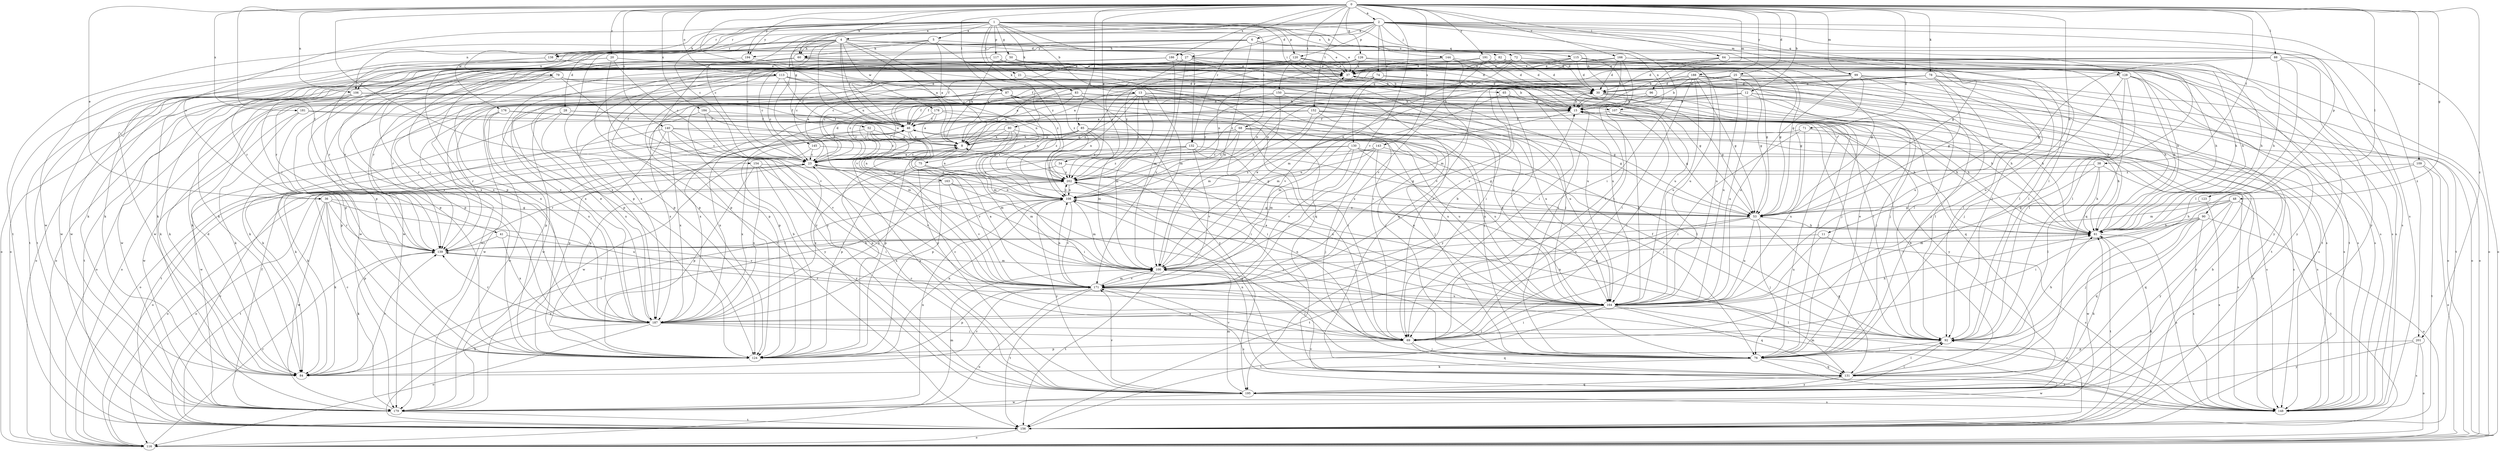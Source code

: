 strict digraph  {
0;
1;
2;
4;
5;
6;
8;
11;
12;
13;
15;
20;
21;
23;
25;
27;
28;
30;
34;
36;
37;
38;
41;
46;
48;
50;
52;
53;
60;
61;
64;
65;
68;
69;
71;
72;
74;
75;
76;
78;
79;
80;
82;
83;
84;
85;
87;
88;
90;
92;
96;
99;
100;
106;
107;
108;
109;
113;
115;
116;
117;
120;
123;
124;
126;
128;
130;
131;
132;
138;
139;
140;
143;
144;
145;
148;
150;
152;
154;
156;
163;
164;
166;
171;
176;
178;
179;
181;
184;
186;
187;
188;
191;
194;
195;
201;
202;
0 -> 2  [label=a];
0 -> 11  [label=b];
0 -> 12  [label=b];
0 -> 20  [label=c];
0 -> 25  [label=d];
0 -> 34  [label=e];
0 -> 36  [label=e];
0 -> 38  [label=f];
0 -> 41  [label=f];
0 -> 46  [label=f];
0 -> 48  [label=g];
0 -> 60  [label=h];
0 -> 64  [label=i];
0 -> 71  [label=j];
0 -> 78  [label=k];
0 -> 85  [label=l];
0 -> 87  [label=l];
0 -> 88  [label=l];
0 -> 90  [label=l];
0 -> 96  [label=m];
0 -> 99  [label=m];
0 -> 106  [label=n];
0 -> 109  [label=o];
0 -> 113  [label=o];
0 -> 126  [label=q];
0 -> 132  [label=r];
0 -> 140  [label=s];
0 -> 143  [label=s];
0 -> 150  [label=t];
0 -> 152  [label=t];
0 -> 154  [label=t];
0 -> 166  [label=v];
0 -> 171  [label=v];
0 -> 181  [label=x];
0 -> 184  [label=x];
0 -> 186  [label=x];
0 -> 188  [label=y];
0 -> 191  [label=y];
0 -> 194  [label=y];
0 -> 201  [label=z];
1 -> 4  [label=a];
1 -> 5  [label=a];
1 -> 13  [label=b];
1 -> 15  [label=b];
1 -> 21  [label=c];
1 -> 23  [label=c];
1 -> 36  [label=e];
1 -> 50  [label=g];
1 -> 52  [label=g];
1 -> 65  [label=i];
1 -> 68  [label=i];
1 -> 79  [label=k];
1 -> 80  [label=k];
1 -> 82  [label=k];
1 -> 83  [label=k];
1 -> 106  [label=n];
1 -> 117  [label=p];
1 -> 120  [label=p];
1 -> 128  [label=q];
1 -> 132  [label=r];
1 -> 138  [label=r];
1 -> 144  [label=s];
1 -> 194  [label=y];
2 -> 6  [label=a];
2 -> 23  [label=c];
2 -> 27  [label=d];
2 -> 53  [label=g];
2 -> 69  [label=i];
2 -> 72  [label=j];
2 -> 74  [label=j];
2 -> 92  [label=l];
2 -> 99  [label=m];
2 -> 120  [label=p];
2 -> 123  [label=p];
2 -> 124  [label=p];
2 -> 128  [label=q];
2 -> 130  [label=q];
2 -> 138  [label=r];
2 -> 145  [label=s];
2 -> 148  [label=s];
2 -> 176  [label=w];
2 -> 201  [label=z];
4 -> 8  [label=a];
4 -> 23  [label=c];
4 -> 27  [label=d];
4 -> 28  [label=d];
4 -> 30  [label=d];
4 -> 37  [label=e];
4 -> 46  [label=f];
4 -> 60  [label=h];
4 -> 75  [label=j];
4 -> 138  [label=r];
4 -> 148  [label=s];
4 -> 156  [label=t];
4 -> 163  [label=u];
4 -> 171  [label=v];
4 -> 178  [label=w];
4 -> 179  [label=w];
5 -> 8  [label=a];
5 -> 46  [label=f];
5 -> 53  [label=g];
5 -> 60  [label=h];
5 -> 106  [label=n];
5 -> 124  [label=p];
5 -> 202  [label=z];
6 -> 37  [label=e];
6 -> 60  [label=h];
6 -> 100  [label=m];
6 -> 107  [label=n];
6 -> 115  [label=o];
6 -> 124  [label=p];
6 -> 138  [label=r];
6 -> 194  [label=y];
8 -> 23  [label=c];
8 -> 100  [label=m];
8 -> 171  [label=v];
11 -> 139  [label=r];
11 -> 148  [label=s];
11 -> 164  [label=u];
12 -> 8  [label=a];
12 -> 15  [label=b];
12 -> 76  [label=j];
12 -> 84  [label=k];
12 -> 92  [label=l];
12 -> 148  [label=s];
12 -> 164  [label=u];
13 -> 46  [label=f];
13 -> 76  [label=j];
13 -> 92  [label=l];
13 -> 100  [label=m];
13 -> 107  [label=n];
13 -> 108  [label=n];
13 -> 116  [label=o];
13 -> 164  [label=u];
13 -> 195  [label=y];
13 -> 202  [label=z];
15 -> 46  [label=f];
15 -> 61  [label=h];
15 -> 100  [label=m];
15 -> 195  [label=y];
20 -> 23  [label=c];
20 -> 37  [label=e];
20 -> 53  [label=g];
20 -> 116  [label=o];
20 -> 179  [label=w];
20 -> 195  [label=y];
21 -> 30  [label=d];
21 -> 187  [label=x];
21 -> 202  [label=z];
23 -> 8  [label=a];
23 -> 30  [label=d];
23 -> 37  [label=e];
23 -> 69  [label=i];
23 -> 116  [label=o];
23 -> 139  [label=r];
23 -> 171  [label=v];
23 -> 202  [label=z];
25 -> 23  [label=c];
25 -> 30  [label=d];
25 -> 53  [label=g];
25 -> 148  [label=s];
25 -> 164  [label=u];
25 -> 179  [label=w];
25 -> 187  [label=x];
25 -> 195  [label=y];
27 -> 37  [label=e];
27 -> 46  [label=f];
27 -> 69  [label=i];
27 -> 92  [label=l];
27 -> 156  [label=t];
27 -> 164  [label=u];
27 -> 171  [label=v];
27 -> 187  [label=x];
27 -> 202  [label=z];
28 -> 46  [label=f];
28 -> 76  [label=j];
28 -> 84  [label=k];
28 -> 187  [label=x];
30 -> 15  [label=b];
30 -> 53  [label=g];
30 -> 61  [label=h];
30 -> 124  [label=p];
30 -> 131  [label=q];
34 -> 164  [label=u];
34 -> 187  [label=x];
34 -> 202  [label=z];
36 -> 53  [label=g];
36 -> 84  [label=k];
36 -> 124  [label=p];
36 -> 139  [label=r];
36 -> 156  [label=t];
36 -> 164  [label=u];
36 -> 179  [label=w];
37 -> 30  [label=d];
37 -> 46  [label=f];
37 -> 53  [label=g];
37 -> 76  [label=j];
37 -> 108  [label=n];
37 -> 116  [label=o];
38 -> 61  [label=h];
38 -> 69  [label=i];
38 -> 92  [label=l];
38 -> 148  [label=s];
38 -> 202  [label=z];
41 -> 139  [label=r];
41 -> 171  [label=v];
41 -> 187  [label=x];
46 -> 8  [label=a];
46 -> 69  [label=i];
46 -> 124  [label=p];
46 -> 164  [label=u];
46 -> 179  [label=w];
48 -> 53  [label=g];
48 -> 61  [label=h];
48 -> 69  [label=i];
48 -> 131  [label=q];
48 -> 156  [label=t];
48 -> 195  [label=y];
50 -> 23  [label=c];
50 -> 37  [label=e];
50 -> 53  [label=g];
50 -> 69  [label=i];
50 -> 124  [label=p];
50 -> 156  [label=t];
52 -> 8  [label=a];
52 -> 23  [label=c];
52 -> 108  [label=n];
52 -> 187  [label=x];
52 -> 195  [label=y];
53 -> 61  [label=h];
53 -> 76  [label=j];
53 -> 131  [label=q];
53 -> 156  [label=t];
53 -> 164  [label=u];
53 -> 171  [label=v];
53 -> 202  [label=z];
60 -> 37  [label=e];
60 -> 84  [label=k];
60 -> 92  [label=l];
60 -> 124  [label=p];
60 -> 131  [label=q];
60 -> 187  [label=x];
60 -> 195  [label=y];
61 -> 139  [label=r];
61 -> 148  [label=s];
61 -> 156  [label=t];
61 -> 202  [label=z];
64 -> 15  [label=b];
64 -> 30  [label=d];
64 -> 37  [label=e];
64 -> 61  [label=h];
64 -> 92  [label=l];
64 -> 124  [label=p];
64 -> 148  [label=s];
65 -> 15  [label=b];
65 -> 76  [label=j];
65 -> 100  [label=m];
65 -> 195  [label=y];
68 -> 8  [label=a];
68 -> 23  [label=c];
68 -> 69  [label=i];
68 -> 92  [label=l];
68 -> 116  [label=o];
68 -> 148  [label=s];
68 -> 164  [label=u];
68 -> 202  [label=z];
69 -> 23  [label=c];
69 -> 76  [label=j];
69 -> 124  [label=p];
69 -> 131  [label=q];
71 -> 8  [label=a];
71 -> 61  [label=h];
71 -> 69  [label=i];
71 -> 164  [label=u];
72 -> 23  [label=c];
72 -> 30  [label=d];
72 -> 37  [label=e];
72 -> 100  [label=m];
72 -> 124  [label=p];
72 -> 148  [label=s];
72 -> 156  [label=t];
74 -> 8  [label=a];
74 -> 30  [label=d];
74 -> 108  [label=n];
74 -> 116  [label=o];
74 -> 124  [label=p];
74 -> 148  [label=s];
74 -> 171  [label=v];
75 -> 100  [label=m];
75 -> 187  [label=x];
75 -> 202  [label=z];
76 -> 37  [label=e];
76 -> 84  [label=k];
76 -> 131  [label=q];
76 -> 148  [label=s];
76 -> 171  [label=v];
78 -> 30  [label=d];
78 -> 53  [label=g];
78 -> 108  [label=n];
78 -> 116  [label=o];
78 -> 156  [label=t];
78 -> 164  [label=u];
78 -> 171  [label=v];
79 -> 15  [label=b];
79 -> 30  [label=d];
79 -> 84  [label=k];
79 -> 116  [label=o];
79 -> 171  [label=v];
79 -> 187  [label=x];
80 -> 8  [label=a];
80 -> 108  [label=n];
80 -> 124  [label=p];
80 -> 148  [label=s];
80 -> 156  [label=t];
80 -> 202  [label=z];
82 -> 23  [label=c];
82 -> 30  [label=d];
82 -> 37  [label=e];
82 -> 53  [label=g];
82 -> 61  [label=h];
82 -> 139  [label=r];
83 -> 8  [label=a];
83 -> 15  [label=b];
83 -> 46  [label=f];
83 -> 61  [label=h];
83 -> 179  [label=w];
83 -> 195  [label=y];
84 -> 30  [label=d];
84 -> 139  [label=r];
84 -> 171  [label=v];
84 -> 202  [label=z];
85 -> 8  [label=a];
85 -> 100  [label=m];
85 -> 124  [label=p];
85 -> 148  [label=s];
85 -> 164  [label=u];
85 -> 179  [label=w];
85 -> 202  [label=z];
87 -> 15  [label=b];
87 -> 61  [label=h];
87 -> 69  [label=i];
87 -> 76  [label=j];
87 -> 84  [label=k];
87 -> 108  [label=n];
87 -> 116  [label=o];
87 -> 124  [label=p];
87 -> 139  [label=r];
88 -> 37  [label=e];
88 -> 53  [label=g];
88 -> 61  [label=h];
88 -> 92  [label=l];
88 -> 100  [label=m];
88 -> 116  [label=o];
88 -> 139  [label=r];
88 -> 195  [label=y];
90 -> 61  [label=h];
90 -> 76  [label=j];
90 -> 100  [label=m];
90 -> 116  [label=o];
90 -> 131  [label=q];
90 -> 148  [label=s];
90 -> 179  [label=w];
92 -> 46  [label=f];
92 -> 61  [label=h];
92 -> 76  [label=j];
92 -> 108  [label=n];
96 -> 15  [label=b];
96 -> 23  [label=c];
96 -> 148  [label=s];
99 -> 8  [label=a];
99 -> 30  [label=d];
99 -> 53  [label=g];
99 -> 61  [label=h];
99 -> 76  [label=j];
99 -> 92  [label=l];
99 -> 164  [label=u];
99 -> 171  [label=v];
100 -> 37  [label=e];
100 -> 76  [label=j];
100 -> 156  [label=t];
100 -> 171  [label=v];
106 -> 15  [label=b];
106 -> 46  [label=f];
106 -> 53  [label=g];
106 -> 84  [label=k];
106 -> 124  [label=p];
106 -> 139  [label=r];
106 -> 156  [label=t];
107 -> 46  [label=f];
107 -> 53  [label=g];
107 -> 61  [label=h];
107 -> 69  [label=i];
108 -> 53  [label=g];
108 -> 100  [label=m];
108 -> 171  [label=v];
108 -> 187  [label=x];
108 -> 195  [label=y];
108 -> 202  [label=z];
109 -> 100  [label=m];
109 -> 116  [label=o];
109 -> 156  [label=t];
109 -> 202  [label=z];
113 -> 23  [label=c];
113 -> 30  [label=d];
113 -> 46  [label=f];
113 -> 116  [label=o];
113 -> 139  [label=r];
113 -> 164  [label=u];
113 -> 179  [label=w];
113 -> 202  [label=z];
115 -> 30  [label=d];
115 -> 37  [label=e];
115 -> 46  [label=f];
115 -> 61  [label=h];
115 -> 69  [label=i];
115 -> 92  [label=l];
115 -> 116  [label=o];
115 -> 187  [label=x];
116 -> 139  [label=r];
117 -> 8  [label=a];
117 -> 15  [label=b];
117 -> 37  [label=e];
117 -> 76  [label=j];
117 -> 100  [label=m];
117 -> 124  [label=p];
117 -> 139  [label=r];
117 -> 156  [label=t];
120 -> 15  [label=b];
120 -> 37  [label=e];
120 -> 61  [label=h];
120 -> 84  [label=k];
120 -> 124  [label=p];
120 -> 164  [label=u];
120 -> 179  [label=w];
120 -> 202  [label=z];
123 -> 53  [label=g];
123 -> 148  [label=s];
124 -> 15  [label=b];
124 -> 108  [label=n];
126 -> 8  [label=a];
126 -> 37  [label=e];
126 -> 108  [label=n];
126 -> 124  [label=p];
126 -> 156  [label=t];
126 -> 164  [label=u];
128 -> 30  [label=d];
128 -> 61  [label=h];
128 -> 76  [label=j];
128 -> 92  [label=l];
128 -> 148  [label=s];
128 -> 164  [label=u];
128 -> 195  [label=y];
130 -> 23  [label=c];
130 -> 76  [label=j];
130 -> 84  [label=k];
130 -> 100  [label=m];
130 -> 148  [label=s];
130 -> 171  [label=v];
130 -> 195  [label=y];
131 -> 15  [label=b];
131 -> 92  [label=l];
131 -> 108  [label=n];
131 -> 179  [label=w];
131 -> 195  [label=y];
132 -> 23  [label=c];
132 -> 53  [label=g];
132 -> 124  [label=p];
132 -> 131  [label=q];
132 -> 171  [label=v];
132 -> 202  [label=z];
138 -> 108  [label=n];
138 -> 139  [label=r];
138 -> 179  [label=w];
139 -> 61  [label=h];
139 -> 84  [label=k];
139 -> 100  [label=m];
140 -> 8  [label=a];
140 -> 23  [label=c];
140 -> 84  [label=k];
140 -> 124  [label=p];
140 -> 164  [label=u];
140 -> 171  [label=v];
140 -> 187  [label=x];
143 -> 23  [label=c];
143 -> 53  [label=g];
143 -> 76  [label=j];
143 -> 108  [label=n];
143 -> 124  [label=p];
143 -> 164  [label=u];
144 -> 37  [label=e];
144 -> 69  [label=i];
144 -> 76  [label=j];
144 -> 131  [label=q];
144 -> 139  [label=r];
144 -> 164  [label=u];
145 -> 23  [label=c];
145 -> 53  [label=g];
145 -> 187  [label=x];
148 -> 100  [label=m];
148 -> 171  [label=v];
150 -> 15  [label=b];
150 -> 76  [label=j];
150 -> 100  [label=m];
150 -> 139  [label=r];
150 -> 164  [label=u];
150 -> 179  [label=w];
150 -> 202  [label=z];
152 -> 23  [label=c];
152 -> 46  [label=f];
152 -> 53  [label=g];
152 -> 61  [label=h];
152 -> 92  [label=l];
152 -> 108  [label=n];
152 -> 164  [label=u];
152 -> 187  [label=x];
154 -> 69  [label=i];
154 -> 124  [label=p];
154 -> 187  [label=x];
154 -> 195  [label=y];
154 -> 202  [label=z];
156 -> 15  [label=b];
156 -> 23  [label=c];
156 -> 61  [label=h];
156 -> 92  [label=l];
156 -> 108  [label=n];
156 -> 116  [label=o];
163 -> 76  [label=j];
163 -> 108  [label=n];
163 -> 116  [label=o];
163 -> 171  [label=v];
164 -> 8  [label=a];
164 -> 15  [label=b];
164 -> 69  [label=i];
164 -> 92  [label=l];
164 -> 108  [label=n];
164 -> 131  [label=q];
164 -> 139  [label=r];
164 -> 148  [label=s];
164 -> 156  [label=t];
164 -> 187  [label=x];
166 -> 15  [label=b];
166 -> 30  [label=d];
166 -> 37  [label=e];
166 -> 61  [label=h];
166 -> 69  [label=i];
166 -> 164  [label=u];
166 -> 179  [label=w];
166 -> 187  [label=x];
171 -> 8  [label=a];
171 -> 15  [label=b];
171 -> 46  [label=f];
171 -> 100  [label=m];
171 -> 108  [label=n];
171 -> 116  [label=o];
171 -> 124  [label=p];
171 -> 148  [label=s];
171 -> 156  [label=t];
171 -> 164  [label=u];
176 -> 46  [label=f];
176 -> 69  [label=i];
176 -> 139  [label=r];
176 -> 179  [label=w];
176 -> 187  [label=x];
178 -> 8  [label=a];
178 -> 23  [label=c];
178 -> 46  [label=f];
178 -> 100  [label=m];
178 -> 202  [label=z];
179 -> 23  [label=c];
179 -> 46  [label=f];
179 -> 100  [label=m];
179 -> 108  [label=n];
179 -> 156  [label=t];
181 -> 8  [label=a];
181 -> 46  [label=f];
181 -> 84  [label=k];
181 -> 179  [label=w];
184 -> 46  [label=f];
184 -> 100  [label=m];
184 -> 187  [label=x];
184 -> 195  [label=y];
186 -> 30  [label=d];
186 -> 37  [label=e];
186 -> 84  [label=k];
186 -> 100  [label=m];
186 -> 116  [label=o];
186 -> 148  [label=s];
186 -> 187  [label=x];
187 -> 37  [label=e];
187 -> 61  [label=h];
187 -> 69  [label=i];
187 -> 84  [label=k];
187 -> 92  [label=l];
187 -> 116  [label=o];
187 -> 139  [label=r];
188 -> 15  [label=b];
188 -> 23  [label=c];
188 -> 30  [label=d];
188 -> 53  [label=g];
188 -> 61  [label=h];
188 -> 69  [label=i];
188 -> 76  [label=j];
188 -> 92  [label=l];
188 -> 108  [label=n];
188 -> 156  [label=t];
188 -> 164  [label=u];
188 -> 202  [label=z];
191 -> 30  [label=d];
191 -> 37  [label=e];
191 -> 84  [label=k];
191 -> 131  [label=q];
191 -> 171  [label=v];
194 -> 69  [label=i];
194 -> 179  [label=w];
195 -> 23  [label=c];
195 -> 61  [label=h];
195 -> 92  [label=l];
195 -> 100  [label=m];
195 -> 131  [label=q];
195 -> 148  [label=s];
195 -> 171  [label=v];
195 -> 179  [label=w];
201 -> 116  [label=o];
201 -> 124  [label=p];
201 -> 148  [label=s];
201 -> 195  [label=y];
202 -> 108  [label=n];
202 -> 116  [label=o];
202 -> 131  [label=q];
}
